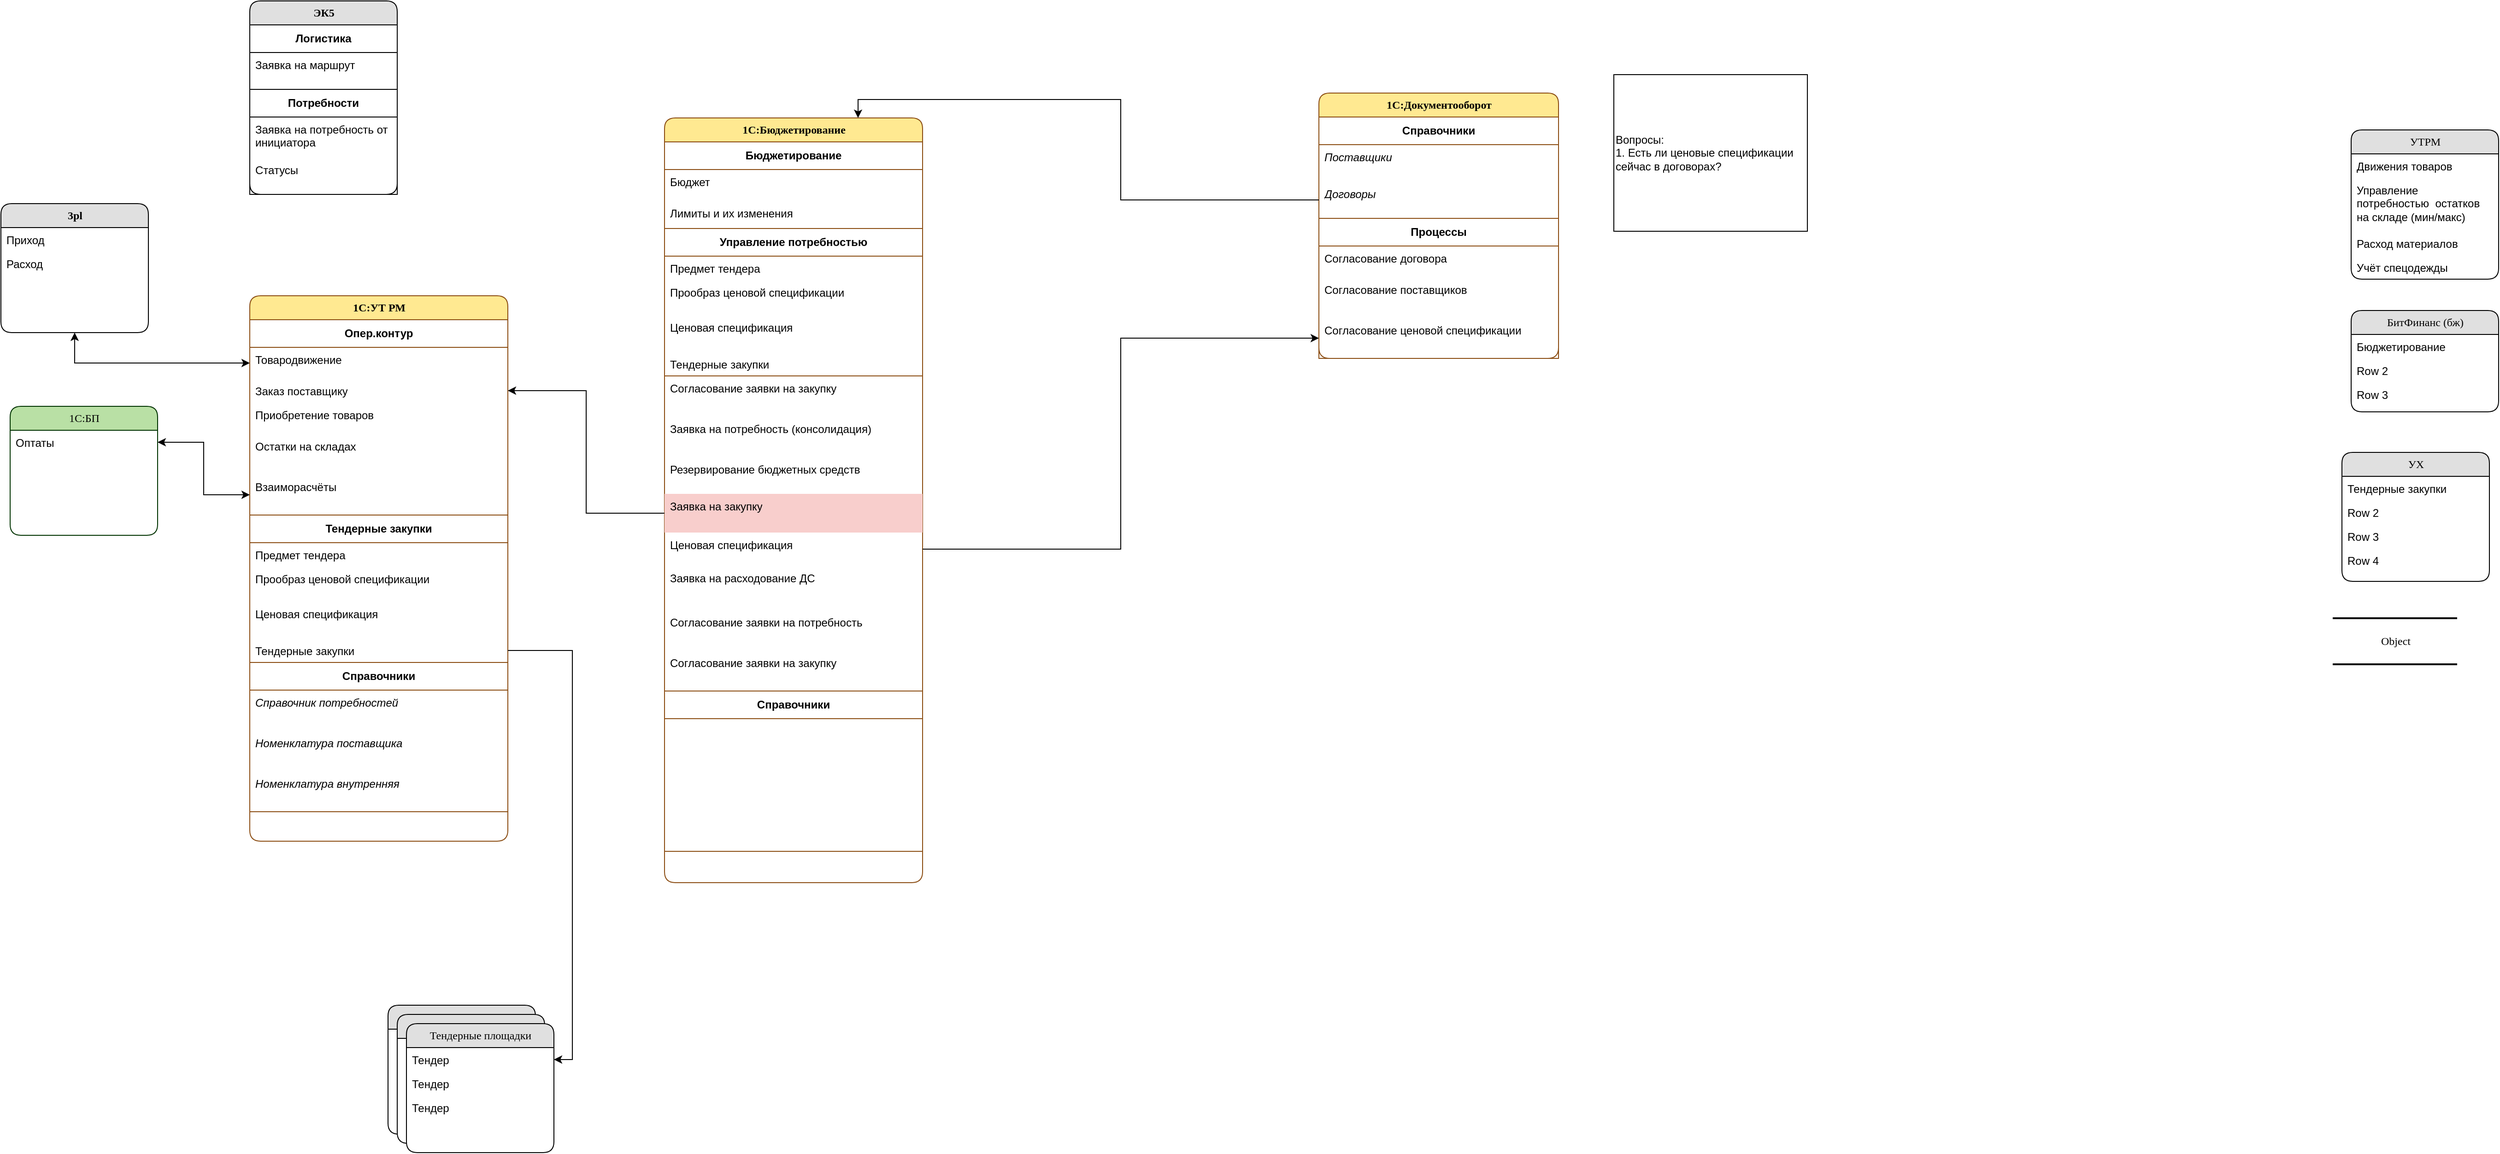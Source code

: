 <mxfile version="22.1.11" type="github">
  <diagram name="Page-1" id="5d7acffa-a066-3a61-03fe-96351882024d">
    <mxGraphModel dx="3193" dy="1829" grid="1" gridSize="10" guides="1" tooltips="1" connect="1" arrows="1" fold="1" page="1" pageScale="1" pageWidth="1100" pageHeight="850" background="#ffffff" math="0" shadow="0">
      <root>
        <mxCell id="0" />
        <mxCell id="1" parent="0" />
        <mxCell id="2debaab0fafb2da2-10" value="Object" style="html=1;rounded=0;shadow=0;comic=0;labelBackgroundColor=none;strokeWidth=2;fontFamily=Verdana;fontSize=12;align=center;shape=mxgraph.ios7ui.horLines;" parent="1" vertex="1">
          <mxGeometry x="2230" y="600" width="135" height="50" as="geometry" />
        </mxCell>
        <mxCell id="21ea969265ad0168-6" value="УТРМ" style="swimlane;html=1;fontStyle=0;childLayout=stackLayout;horizontal=1;startSize=26;fillColor=#e0e0e0;horizontalStack=0;resizeParent=1;resizeLast=0;collapsible=1;marginBottom=0;swimlaneFillColor=#ffffff;align=center;rounded=1;shadow=0;comic=0;labelBackgroundColor=none;strokeWidth=1;fontFamily=Verdana;fontSize=12" parent="1" vertex="1">
          <mxGeometry x="2250" y="70" width="160" height="162" as="geometry" />
        </mxCell>
        <mxCell id="21ea969265ad0168-7" value="Движения товаров" style="text;html=1;strokeColor=none;fillColor=none;spacingLeft=4;spacingRight=4;whiteSpace=wrap;overflow=hidden;rotatable=0;points=[[0,0.5],[1,0.5]];portConstraint=eastwest;" parent="21ea969265ad0168-6" vertex="1">
          <mxGeometry y="26" width="160" height="26" as="geometry" />
        </mxCell>
        <mxCell id="21ea969265ad0168-8" value="Управление потребностью&amp;nbsp; остатков на складе (мин/макс)" style="text;html=1;strokeColor=none;fillColor=none;spacingLeft=4;spacingRight=4;whiteSpace=wrap;overflow=hidden;rotatable=0;points=[[0,0.5],[1,0.5]];portConstraint=eastwest;" parent="21ea969265ad0168-6" vertex="1">
          <mxGeometry y="52" width="160" height="58" as="geometry" />
        </mxCell>
        <mxCell id="21ea969265ad0168-9" value="Расход материалов" style="text;html=1;strokeColor=none;fillColor=none;spacingLeft=4;spacingRight=4;whiteSpace=wrap;overflow=hidden;rotatable=0;points=[[0,0.5],[1,0.5]];portConstraint=eastwest;" parent="21ea969265ad0168-6" vertex="1">
          <mxGeometry y="110" width="160" height="26" as="geometry" />
        </mxCell>
        <mxCell id="-Be9Nho__Xy84-P588cp-5" value="Учёт спецодежды" style="text;html=1;strokeColor=none;fillColor=none;spacingLeft=4;spacingRight=4;whiteSpace=wrap;overflow=hidden;rotatable=0;points=[[0,0.5],[1,0.5]];portConstraint=eastwest;" vertex="1" parent="21ea969265ad0168-6">
          <mxGeometry y="136" width="160" height="26" as="geometry" />
        </mxCell>
        <mxCell id="21ea969265ad0168-14" value="БитФинанс (бж)" style="swimlane;html=1;fontStyle=0;childLayout=stackLayout;horizontal=1;startSize=26;fillColor=#e0e0e0;horizontalStack=0;resizeParent=1;resizeLast=0;collapsible=1;marginBottom=0;swimlaneFillColor=#ffffff;align=center;rounded=1;shadow=0;comic=0;labelBackgroundColor=none;strokeWidth=1;fontFamily=Verdana;fontSize=12" parent="1" vertex="1">
          <mxGeometry x="2250" y="266" width="160" height="110" as="geometry" />
        </mxCell>
        <mxCell id="21ea969265ad0168-15" value="Бюджетирование" style="text;html=1;strokeColor=none;fillColor=none;spacingLeft=4;spacingRight=4;whiteSpace=wrap;overflow=hidden;rotatable=0;points=[[0,0.5],[1,0.5]];portConstraint=eastwest;" parent="21ea969265ad0168-14" vertex="1">
          <mxGeometry y="26" width="160" height="26" as="geometry" />
        </mxCell>
        <mxCell id="21ea969265ad0168-16" value="Row 2" style="text;html=1;strokeColor=none;fillColor=none;spacingLeft=4;spacingRight=4;whiteSpace=wrap;overflow=hidden;rotatable=0;points=[[0,0.5],[1,0.5]];portConstraint=eastwest;" parent="21ea969265ad0168-14" vertex="1">
          <mxGeometry y="52" width="160" height="26" as="geometry" />
        </mxCell>
        <mxCell id="21ea969265ad0168-17" value="Row 3" style="text;html=1;strokeColor=none;fillColor=none;spacingLeft=4;spacingRight=4;whiteSpace=wrap;overflow=hidden;rotatable=0;points=[[0,0.5],[1,0.5]];portConstraint=eastwest;" parent="21ea969265ad0168-14" vertex="1">
          <mxGeometry y="78" width="160" height="26" as="geometry" />
        </mxCell>
        <mxCell id="21ea969265ad0168-18" value="УХ" style="swimlane;html=1;fontStyle=0;childLayout=stackLayout;horizontal=1;startSize=26;fillColor=#e0e0e0;horizontalStack=0;resizeParent=1;resizeLast=0;collapsible=1;marginBottom=0;swimlaneFillColor=#ffffff;align=center;rounded=1;shadow=0;comic=0;labelBackgroundColor=none;strokeWidth=1;fontFamily=Verdana;fontSize=12" parent="1" vertex="1">
          <mxGeometry x="2240" y="420" width="160" height="140" as="geometry" />
        </mxCell>
        <mxCell id="21ea969265ad0168-19" value="Тендерные закупки" style="text;html=1;strokeColor=none;fillColor=none;spacingLeft=4;spacingRight=4;whiteSpace=wrap;overflow=hidden;rotatable=0;points=[[0,0.5],[1,0.5]];portConstraint=eastwest;" parent="21ea969265ad0168-18" vertex="1">
          <mxGeometry y="26" width="160" height="26" as="geometry" />
        </mxCell>
        <mxCell id="21ea969265ad0168-20" value="Row 2" style="text;html=1;strokeColor=none;fillColor=none;spacingLeft=4;spacingRight=4;whiteSpace=wrap;overflow=hidden;rotatable=0;points=[[0,0.5],[1,0.5]];portConstraint=eastwest;" parent="21ea969265ad0168-18" vertex="1">
          <mxGeometry y="52" width="160" height="26" as="geometry" />
        </mxCell>
        <mxCell id="21ea969265ad0168-51" value="Row 3" style="text;html=1;strokeColor=none;fillColor=none;spacingLeft=4;spacingRight=4;whiteSpace=wrap;overflow=hidden;rotatable=0;points=[[0,0.5],[1,0.5]];portConstraint=eastwest;" parent="21ea969265ad0168-18" vertex="1">
          <mxGeometry y="78" width="160" height="26" as="geometry" />
        </mxCell>
        <mxCell id="21ea969265ad0168-21" value="Row 4" style="text;html=1;strokeColor=none;fillColor=none;spacingLeft=4;spacingRight=4;whiteSpace=wrap;overflow=hidden;rotatable=0;points=[[0,0.5],[1,0.5]];portConstraint=eastwest;" parent="21ea969265ad0168-18" vertex="1">
          <mxGeometry y="104" width="160" height="26" as="geometry" />
        </mxCell>
        <mxCell id="-Be9Nho__Xy84-P588cp-6" value="1С:УТ РМ" style="swimlane;html=1;fontStyle=1;childLayout=stackLayout;horizontal=1;startSize=26;fillColor=#FFE991;horizontalStack=0;resizeParent=1;resizeLast=0;collapsible=1;marginBottom=0;swimlaneFillColor=#ffffff;align=center;rounded=1;shadow=0;comic=0;labelBackgroundColor=none;strokeWidth=1;fontFamily=Verdana;fontSize=12;strokeColor=#8B4D13;" vertex="1" parent="1">
          <mxGeometry x="-30" y="250" width="280" height="592" as="geometry" />
        </mxCell>
        <mxCell id="-Be9Nho__Xy84-P588cp-121" value="Опер.контур" style="swimlane;fontStyle=1;childLayout=stackLayout;horizontal=1;startSize=30;horizontalStack=0;resizeParent=1;resizeParentMax=0;resizeLast=0;collapsible=1;marginBottom=0;whiteSpace=wrap;html=1;strokeColor=#8B4D13;" vertex="1" parent="-Be9Nho__Xy84-P588cp-6">
          <mxGeometry y="26" width="280" height="212" as="geometry" />
        </mxCell>
        <mxCell id="-Be9Nho__Xy84-P588cp-94" value="Товародвижение" style="text;html=1;strokeColor=none;fillColor=none;spacingLeft=4;spacingRight=4;whiteSpace=wrap;overflow=hidden;rotatable=0;points=[[0,0.5],[1,0.5]];portConstraint=eastwest;" vertex="1" parent="-Be9Nho__Xy84-P588cp-121">
          <mxGeometry y="30" width="280" height="34" as="geometry" />
        </mxCell>
        <mxCell id="-Be9Nho__Xy84-P588cp-7" value="Заказ поставщику" style="text;html=1;strokeColor=none;fillColor=none;spacingLeft=4;spacingRight=4;whiteSpace=wrap;overflow=hidden;rotatable=0;points=[[0,0.5],[1,0.5]];portConstraint=eastwest;" vertex="1" parent="-Be9Nho__Xy84-P588cp-121">
          <mxGeometry y="64" width="280" height="26" as="geometry" />
        </mxCell>
        <mxCell id="-Be9Nho__Xy84-P588cp-9" value="Приобретение товаров" style="text;html=1;strokeColor=none;fillColor=none;spacingLeft=4;spacingRight=4;whiteSpace=wrap;overflow=hidden;rotatable=0;points=[[0,0.5],[1,0.5]];portConstraint=eastwest;" vertex="1" parent="-Be9Nho__Xy84-P588cp-121">
          <mxGeometry y="90" width="280" height="34" as="geometry" />
        </mxCell>
        <mxCell id="-Be9Nho__Xy84-P588cp-50" value="Остатки на складах" style="text;html=1;strokeColor=none;fillColor=none;spacingLeft=4;spacingRight=4;whiteSpace=wrap;overflow=hidden;rotatable=0;points=[[0,0.5],[1,0.5]];portConstraint=eastwest;" vertex="1" parent="-Be9Nho__Xy84-P588cp-121">
          <mxGeometry y="124" width="280" height="44" as="geometry" />
        </mxCell>
        <mxCell id="-Be9Nho__Xy84-P588cp-92" value="Взаиморасчёты" style="text;html=1;strokeColor=none;fillColor=none;spacingLeft=4;spacingRight=4;whiteSpace=wrap;overflow=hidden;rotatable=0;points=[[0,0.5],[1,0.5]];portConstraint=eastwest;" vertex="1" parent="-Be9Nho__Xy84-P588cp-121">
          <mxGeometry y="168" width="280" height="44" as="geometry" />
        </mxCell>
        <mxCell id="-Be9Nho__Xy84-P588cp-15" value="Тендерные закупки" style="swimlane;fontStyle=1;childLayout=stackLayout;horizontal=1;startSize=30;horizontalStack=0;resizeParent=1;resizeParentMax=0;resizeLast=0;collapsible=1;marginBottom=0;whiteSpace=wrap;html=1;strokeColor=#8B4D13;" vertex="1" parent="-Be9Nho__Xy84-P588cp-6">
          <mxGeometry y="238" width="280" height="160" as="geometry" />
        </mxCell>
        <mxCell id="-Be9Nho__Xy84-P588cp-19" value="Предмет тендера" style="text;html=1;strokeColor=none;fillColor=none;spacingLeft=4;spacingRight=4;whiteSpace=wrap;overflow=hidden;rotatable=0;points=[[0,0.5],[1,0.5]];portConstraint=eastwest;" vertex="1" parent="-Be9Nho__Xy84-P588cp-15">
          <mxGeometry y="30" width="280" height="26" as="geometry" />
        </mxCell>
        <mxCell id="-Be9Nho__Xy84-P588cp-17" value="Прообраз ценовой спецификации" style="text;html=1;strokeColor=none;fillColor=none;spacingLeft=4;spacingRight=4;whiteSpace=wrap;overflow=hidden;rotatable=0;points=[[0,0.5],[1,0.5]];portConstraint=eastwest;" vertex="1" parent="-Be9Nho__Xy84-P588cp-15">
          <mxGeometry y="56" width="280" height="38" as="geometry" />
        </mxCell>
        <mxCell id="-Be9Nho__Xy84-P588cp-87" value="Ценовая спецификация" style="text;html=1;strokeColor=none;fillColor=none;spacingLeft=4;spacingRight=4;whiteSpace=wrap;overflow=hidden;rotatable=0;points=[[0,0.5],[1,0.5]];portConstraint=eastwest;" vertex="1" parent="-Be9Nho__Xy84-P588cp-15">
          <mxGeometry y="94" width="280" height="40" as="geometry" />
        </mxCell>
        <mxCell id="-Be9Nho__Xy84-P588cp-16" value="Тендерные закупки" style="text;html=1;strokeColor=none;fillColor=none;spacingLeft=4;spacingRight=4;whiteSpace=wrap;overflow=hidden;rotatable=0;points=[[0,0.5],[1,0.5]];portConstraint=eastwest;" vertex="1" parent="-Be9Nho__Xy84-P588cp-15">
          <mxGeometry y="134" width="280" height="26" as="geometry" />
        </mxCell>
        <mxCell id="-Be9Nho__Xy84-P588cp-126" value="Справочники" style="swimlane;fontStyle=1;childLayout=stackLayout;horizontal=1;startSize=30;horizontalStack=0;resizeParent=1;resizeParentMax=0;resizeLast=0;collapsible=1;marginBottom=0;whiteSpace=wrap;html=1;strokeColor=#8B4D13;" vertex="1" parent="-Be9Nho__Xy84-P588cp-6">
          <mxGeometry y="398" width="280" height="162" as="geometry" />
        </mxCell>
        <mxCell id="-Be9Nho__Xy84-P588cp-64" value="Справочник потребностей" style="text;html=1;strokeColor=none;fillColor=none;spacingLeft=4;spacingRight=4;whiteSpace=wrap;overflow=hidden;rotatable=0;points=[[0,0.5],[1,0.5]];portConstraint=eastwest;fontStyle=2" vertex="1" parent="-Be9Nho__Xy84-P588cp-126">
          <mxGeometry y="30" width="280" height="44" as="geometry" />
        </mxCell>
        <mxCell id="-Be9Nho__Xy84-P588cp-20" value="Номенклатура поставщика" style="text;html=1;strokeColor=none;fillColor=none;spacingLeft=4;spacingRight=4;whiteSpace=wrap;overflow=hidden;rotatable=0;points=[[0,0.5],[1,0.5]];portConstraint=eastwest;fontStyle=2" vertex="1" parent="-Be9Nho__Xy84-P588cp-126">
          <mxGeometry y="74" width="280" height="44" as="geometry" />
        </mxCell>
        <mxCell id="-Be9Nho__Xy84-P588cp-57" value="Номенклатура внутренняя" style="text;html=1;strokeColor=none;fillColor=none;spacingLeft=4;spacingRight=4;whiteSpace=wrap;overflow=hidden;rotatable=0;points=[[0,0.5],[1,0.5]];portConstraint=eastwest;fontStyle=2" vertex="1" parent="-Be9Nho__Xy84-P588cp-126">
          <mxGeometry y="118" width="280" height="44" as="geometry" />
        </mxCell>
        <mxCell id="-Be9Nho__Xy84-P588cp-11" value="1С:Бюджетирование" style="swimlane;html=1;fontStyle=1;childLayout=stackLayout;horizontal=1;startSize=26;fillColor=#FFE991;horizontalStack=0;resizeParent=1;resizeLast=0;collapsible=1;marginBottom=0;swimlaneFillColor=#ffffff;align=center;rounded=1;shadow=0;comic=0;labelBackgroundColor=none;strokeWidth=1;fontFamily=Verdana;fontSize=12;strokeColor=#8B4D13;" vertex="1" parent="1">
          <mxGeometry x="420" y="57" width="280" height="830" as="geometry" />
        </mxCell>
        <mxCell id="-Be9Nho__Xy84-P588cp-101" value="Бюджетирование" style="swimlane;fontStyle=1;childLayout=stackLayout;horizontal=1;startSize=30;horizontalStack=0;resizeParent=1;resizeParentMax=0;resizeLast=0;collapsible=1;marginBottom=0;whiteSpace=wrap;html=1;strokeColor=#8B4D13;" vertex="1" parent="-Be9Nho__Xy84-P588cp-11">
          <mxGeometry y="26" width="280" height="94" as="geometry" />
        </mxCell>
        <mxCell id="-Be9Nho__Xy84-P588cp-106" value="Бюджет" style="text;html=1;strokeColor=none;fillColor=none;spacingLeft=4;spacingRight=4;whiteSpace=wrap;overflow=hidden;rotatable=0;points=[[0,0.5],[1,0.5]];portConstraint=eastwest;" vertex="1" parent="-Be9Nho__Xy84-P588cp-101">
          <mxGeometry y="30" width="280" height="34" as="geometry" />
        </mxCell>
        <mxCell id="-Be9Nho__Xy84-P588cp-107" value="Лимиты и их изменения" style="text;html=1;strokeColor=none;fillColor=none;spacingLeft=4;spacingRight=4;whiteSpace=wrap;overflow=hidden;rotatable=0;points=[[0,0.5],[1,0.5]];portConstraint=eastwest;" vertex="1" parent="-Be9Nho__Xy84-P588cp-101">
          <mxGeometry y="64" width="280" height="30" as="geometry" />
        </mxCell>
        <mxCell id="-Be9Nho__Xy84-P588cp-112" value="Управление потребностью" style="swimlane;fontStyle=1;childLayout=stackLayout;horizontal=1;startSize=30;horizontalStack=0;resizeParent=1;resizeParentMax=0;resizeLast=0;collapsible=1;marginBottom=0;whiteSpace=wrap;html=1;strokeColor=#8B4D13;" vertex="1" parent="-Be9Nho__Xy84-P588cp-11">
          <mxGeometry y="120" width="280" height="160" as="geometry" />
        </mxCell>
        <mxCell id="-Be9Nho__Xy84-P588cp-113" value="Предмет тендера" style="text;html=1;strokeColor=none;fillColor=none;spacingLeft=4;spacingRight=4;whiteSpace=wrap;overflow=hidden;rotatable=0;points=[[0,0.5],[1,0.5]];portConstraint=eastwest;" vertex="1" parent="-Be9Nho__Xy84-P588cp-112">
          <mxGeometry y="30" width="280" height="26" as="geometry" />
        </mxCell>
        <mxCell id="-Be9Nho__Xy84-P588cp-114" value="Прообраз ценовой спецификации" style="text;html=1;strokeColor=none;fillColor=none;spacingLeft=4;spacingRight=4;whiteSpace=wrap;overflow=hidden;rotatable=0;points=[[0,0.5],[1,0.5]];portConstraint=eastwest;" vertex="1" parent="-Be9Nho__Xy84-P588cp-112">
          <mxGeometry y="56" width="280" height="38" as="geometry" />
        </mxCell>
        <mxCell id="-Be9Nho__Xy84-P588cp-115" value="Ценовая спецификация" style="text;html=1;strokeColor=none;fillColor=none;spacingLeft=4;spacingRight=4;whiteSpace=wrap;overflow=hidden;rotatable=0;points=[[0,0.5],[1,0.5]];portConstraint=eastwest;" vertex="1" parent="-Be9Nho__Xy84-P588cp-112">
          <mxGeometry y="94" width="280" height="40" as="geometry" />
        </mxCell>
        <mxCell id="-Be9Nho__Xy84-P588cp-116" value="Тендерные закупки" style="text;html=1;strokeColor=none;fillColor=none;spacingLeft=4;spacingRight=4;whiteSpace=wrap;overflow=hidden;rotatable=0;points=[[0,0.5],[1,0.5]];portConstraint=eastwest;" vertex="1" parent="-Be9Nho__Xy84-P588cp-112">
          <mxGeometry y="134" width="280" height="26" as="geometry" />
        </mxCell>
        <mxCell id="-Be9Nho__Xy84-P588cp-117" value="Согласование заявки на закупку" style="text;html=1;strokeColor=none;fillColor=none;spacingLeft=4;spacingRight=4;whiteSpace=wrap;overflow=hidden;rotatable=0;points=[[0,0.5],[1,0.5]];portConstraint=eastwest;" vertex="1" parent="-Be9Nho__Xy84-P588cp-11">
          <mxGeometry y="280" width="280" height="44" as="geometry" />
        </mxCell>
        <mxCell id="-Be9Nho__Xy84-P588cp-12" value="Заявка на потребность (консолидация)" style="text;html=1;strokeColor=none;fillColor=none;spacingLeft=4;spacingRight=4;whiteSpace=wrap;overflow=hidden;rotatable=0;points=[[0,0.5],[1,0.5]];portConstraint=eastwest;" vertex="1" parent="-Be9Nho__Xy84-P588cp-11">
          <mxGeometry y="324" width="280" height="44" as="geometry" />
        </mxCell>
        <mxCell id="-Be9Nho__Xy84-P588cp-14" value="Резервирование бюджетных средств" style="text;html=1;strokeColor=none;fillColor=none;spacingLeft=4;spacingRight=4;whiteSpace=wrap;overflow=hidden;rotatable=0;points=[[0,0.5],[1,0.5]];portConstraint=eastwest;" vertex="1" parent="-Be9Nho__Xy84-P588cp-11">
          <mxGeometry y="368" width="280" height="40" as="geometry" />
        </mxCell>
        <mxCell id="-Be9Nho__Xy84-P588cp-51" value="Заявка на закупку" style="text;html=1;strokeColor=none;fillColor=#F8CECC;spacingLeft=4;spacingRight=4;whiteSpace=wrap;overflow=hidden;rotatable=0;points=[[0,0.5],[1,0.5]];portConstraint=eastwest;" vertex="1" parent="-Be9Nho__Xy84-P588cp-11">
          <mxGeometry y="408" width="280" height="42" as="geometry" />
        </mxCell>
        <mxCell id="-Be9Nho__Xy84-P588cp-46" value="Ценовая спецификация" style="text;html=1;strokeColor=none;fillColor=none;spacingLeft=4;spacingRight=4;whiteSpace=wrap;overflow=hidden;rotatable=0;points=[[0,0.5],[1,0.5]];portConstraint=eastwest;" vertex="1" parent="-Be9Nho__Xy84-P588cp-11">
          <mxGeometry y="450" width="280" height="36" as="geometry" />
        </mxCell>
        <mxCell id="-Be9Nho__Xy84-P588cp-13" value="Заявка на расходование ДС" style="text;html=1;strokeColor=none;fillColor=none;spacingLeft=4;spacingRight=4;whiteSpace=wrap;overflow=hidden;rotatable=0;points=[[0,0.5],[1,0.5]];portConstraint=eastwest;" vertex="1" parent="-Be9Nho__Xy84-P588cp-11">
          <mxGeometry y="486" width="280" height="48" as="geometry" />
        </mxCell>
        <mxCell id="-Be9Nho__Xy84-P588cp-66" value="Согласование заявки на потребность" style="text;html=1;strokeColor=none;fillColor=none;spacingLeft=4;spacingRight=4;whiteSpace=wrap;overflow=hidden;rotatable=0;points=[[0,0.5],[1,0.5]];portConstraint=eastwest;" vertex="1" parent="-Be9Nho__Xy84-P588cp-11">
          <mxGeometry y="534" width="280" height="44" as="geometry" />
        </mxCell>
        <mxCell id="-Be9Nho__Xy84-P588cp-67" value="Согласование заявки на закупку" style="text;html=1;strokeColor=none;fillColor=none;spacingLeft=4;spacingRight=4;whiteSpace=wrap;overflow=hidden;rotatable=0;points=[[0,0.5],[1,0.5]];portConstraint=eastwest;" vertex="1" parent="-Be9Nho__Xy84-P588cp-11">
          <mxGeometry y="578" width="280" height="44" as="geometry" />
        </mxCell>
        <mxCell id="-Be9Nho__Xy84-P588cp-132" value="Справочники" style="swimlane;fontStyle=1;childLayout=stackLayout;horizontal=1;startSize=30;horizontalStack=0;resizeParent=1;resizeParentMax=0;resizeLast=0;collapsible=1;marginBottom=0;whiteSpace=wrap;html=1;strokeColor=#8B4D13;" vertex="1" parent="-Be9Nho__Xy84-P588cp-11">
          <mxGeometry y="622" width="280" height="174" as="geometry" />
        </mxCell>
        <mxCell id="-Be9Nho__Xy84-P588cp-21" value="ЭК5" style="swimlane;html=1;fontStyle=1;childLayout=stackLayout;horizontal=1;startSize=26;fillColor=#e0e0e0;horizontalStack=0;resizeParent=1;resizeLast=0;collapsible=1;marginBottom=0;swimlaneFillColor=#ffffff;align=center;rounded=1;shadow=0;comic=0;labelBackgroundColor=none;strokeWidth=1;fontFamily=Verdana;fontSize=12" vertex="1" parent="1">
          <mxGeometry x="-30" y="-70" width="160" height="210" as="geometry" />
        </mxCell>
        <mxCell id="-Be9Nho__Xy84-P588cp-150" value="Логистика" style="swimlane;fontStyle=1;childLayout=stackLayout;horizontal=1;startSize=30;horizontalStack=0;resizeParent=1;resizeParentMax=0;resizeLast=0;collapsible=1;marginBottom=0;whiteSpace=wrap;html=1;" vertex="1" parent="-Be9Nho__Xy84-P588cp-21">
          <mxGeometry y="26" width="160" height="70" as="geometry" />
        </mxCell>
        <mxCell id="-Be9Nho__Xy84-P588cp-110" value="Заявка на маршрут" style="text;html=1;strokeColor=none;fillColor=none;spacingLeft=4;spacingRight=4;whiteSpace=wrap;overflow=hidden;rotatable=0;points=[[0,0.5],[1,0.5]];portConstraint=eastwest;" vertex="1" parent="-Be9Nho__Xy84-P588cp-150">
          <mxGeometry y="30" width="160" height="40" as="geometry" />
        </mxCell>
        <mxCell id="-Be9Nho__Xy84-P588cp-146" value="Потребности" style="swimlane;fontStyle=1;childLayout=stackLayout;horizontal=1;startSize=30;horizontalStack=0;resizeParent=1;resizeParentMax=0;resizeLast=0;collapsible=1;marginBottom=0;whiteSpace=wrap;html=1;" vertex="1" parent="-Be9Nho__Xy84-P588cp-21">
          <mxGeometry y="96" width="160" height="114" as="geometry">
            <mxRectangle y="96" width="160" height="30" as="alternateBounds" />
          </mxGeometry>
        </mxCell>
        <mxCell id="-Be9Nho__Xy84-P588cp-22" value="Заявка на потребность от инициатора" style="text;html=1;strokeColor=none;fillColor=none;spacingLeft=4;spacingRight=4;whiteSpace=wrap;overflow=hidden;rotatable=0;points=[[0,0.5],[1,0.5]];portConstraint=eastwest;" vertex="1" parent="-Be9Nho__Xy84-P588cp-146">
          <mxGeometry y="30" width="160" height="44" as="geometry" />
        </mxCell>
        <mxCell id="-Be9Nho__Xy84-P588cp-99" value="Статусы" style="text;html=1;strokeColor=none;fillColor=none;spacingLeft=4;spacingRight=4;whiteSpace=wrap;overflow=hidden;rotatable=0;points=[[0,0.5],[1,0.5]];portConstraint=eastwest;" vertex="1" parent="-Be9Nho__Xy84-P588cp-146">
          <mxGeometry y="74" width="160" height="40" as="geometry" />
        </mxCell>
        <mxCell id="-Be9Nho__Xy84-P588cp-37" value="1С:БП" style="swimlane;html=1;fontStyle=0;childLayout=stackLayout;horizontal=1;startSize=26;fillColor=#B9E0A5;horizontalStack=0;resizeParent=1;resizeLast=0;collapsible=1;marginBottom=0;swimlaneFillColor=#ffffff;align=center;rounded=1;shadow=0;comic=0;labelBackgroundColor=none;strokeWidth=1;fontFamily=Verdana;fontSize=12;strokeColor=#003300;" vertex="1" parent="1">
          <mxGeometry x="-290" y="370" width="160" height="140" as="geometry" />
        </mxCell>
        <mxCell id="-Be9Nho__Xy84-P588cp-41" value="Оптаты" style="text;html=1;strokeColor=none;fillColor=none;spacingLeft=4;spacingRight=4;whiteSpace=wrap;overflow=hidden;rotatable=0;points=[[0,0.5],[1,0.5]];portConstraint=eastwest;" vertex="1" parent="-Be9Nho__Xy84-P588cp-37">
          <mxGeometry y="26" width="160" height="26" as="geometry" />
        </mxCell>
        <mxCell id="-Be9Nho__Xy84-P588cp-45" value="3pl" style="swimlane;html=1;fontStyle=1;childLayout=stackLayout;horizontal=1;startSize=26;fillColor=#e0e0e0;horizontalStack=0;resizeParent=1;resizeLast=0;collapsible=1;marginBottom=0;swimlaneFillColor=#ffffff;align=center;rounded=1;shadow=0;comic=0;labelBackgroundColor=none;strokeWidth=1;fontFamily=Verdana;fontSize=12" vertex="1" parent="1">
          <mxGeometry x="-300" y="150" width="160" height="140" as="geometry" />
        </mxCell>
        <mxCell id="-Be9Nho__Xy84-P588cp-47" value="Приход" style="text;html=1;strokeColor=none;fillColor=none;spacingLeft=4;spacingRight=4;whiteSpace=wrap;overflow=hidden;rotatable=0;points=[[0,0.5],[1,0.5]];portConstraint=eastwest;" vertex="1" parent="-Be9Nho__Xy84-P588cp-45">
          <mxGeometry y="26" width="160" height="26" as="geometry" />
        </mxCell>
        <mxCell id="-Be9Nho__Xy84-P588cp-48" value="Расход" style="text;html=1;strokeColor=none;fillColor=none;spacingLeft=4;spacingRight=4;whiteSpace=wrap;overflow=hidden;rotatable=0;points=[[0,0.5],[1,0.5]];portConstraint=eastwest;" vertex="1" parent="-Be9Nho__Xy84-P588cp-45">
          <mxGeometry y="52" width="160" height="26" as="geometry" />
        </mxCell>
        <mxCell id="-Be9Nho__Xy84-P588cp-68" value="1С:Документооборот" style="swimlane;html=1;fontStyle=1;childLayout=stackLayout;horizontal=1;startSize=26;fillColor=#FFE991;horizontalStack=0;resizeParent=1;resizeLast=0;collapsible=1;marginBottom=0;swimlaneFillColor=#ffffff;align=center;rounded=1;shadow=0;comic=0;labelBackgroundColor=none;strokeWidth=1;fontFamily=Verdana;fontSize=12;strokeColor=#8B4D13;" vertex="1" parent="1">
          <mxGeometry x="1130" y="30" width="260" height="288" as="geometry" />
        </mxCell>
        <mxCell id="-Be9Nho__Xy84-P588cp-138" value="Справочники" style="swimlane;fontStyle=1;childLayout=stackLayout;horizontal=1;startSize=30;horizontalStack=0;resizeParent=1;resizeParentMax=0;resizeLast=0;collapsible=1;marginBottom=0;whiteSpace=wrap;html=1;strokeColor=#8B4D13;" vertex="1" parent="-Be9Nho__Xy84-P588cp-68">
          <mxGeometry y="26" width="260" height="110" as="geometry" />
        </mxCell>
        <mxCell id="-Be9Nho__Xy84-P588cp-18" value="Поставщики" style="text;html=1;strokeColor=none;fillColor=none;spacingLeft=4;spacingRight=4;whiteSpace=wrap;overflow=hidden;rotatable=0;points=[[0,0.5],[1,0.5]];portConstraint=eastwest;fontStyle=2" vertex="1" parent="-Be9Nho__Xy84-P588cp-138">
          <mxGeometry y="30" width="260" height="40" as="geometry" />
        </mxCell>
        <mxCell id="-Be9Nho__Xy84-P588cp-72" value="Договоры" style="text;html=1;strokeColor=none;fillColor=none;spacingLeft=4;spacingRight=4;whiteSpace=wrap;overflow=hidden;rotatable=0;points=[[0,0.5],[1,0.5]];portConstraint=eastwest;fontStyle=2" vertex="1" parent="-Be9Nho__Xy84-P588cp-138">
          <mxGeometry y="70" width="260" height="40" as="geometry" />
        </mxCell>
        <mxCell id="-Be9Nho__Xy84-P588cp-142" value="Процессы" style="swimlane;fontStyle=1;childLayout=stackLayout;horizontal=1;startSize=30;horizontalStack=0;resizeParent=1;resizeParentMax=0;resizeLast=0;collapsible=1;marginBottom=0;whiteSpace=wrap;html=1;strokeColor=#8B4D13;" vertex="1" parent="-Be9Nho__Xy84-P588cp-68">
          <mxGeometry y="136" width="260" height="152" as="geometry" />
        </mxCell>
        <mxCell id="-Be9Nho__Xy84-P588cp-69" value="Согласование договора" style="text;html=1;strokeColor=none;fillColor=none;spacingLeft=4;spacingRight=4;whiteSpace=wrap;overflow=hidden;rotatable=0;points=[[0,0.5],[1,0.5]];portConstraint=eastwest;" vertex="1" parent="-Be9Nho__Xy84-P588cp-142">
          <mxGeometry y="30" width="260" height="34" as="geometry" />
        </mxCell>
        <mxCell id="-Be9Nho__Xy84-P588cp-86" value="Согласование поставщиков" style="text;html=1;strokeColor=none;fillColor=none;spacingLeft=4;spacingRight=4;whiteSpace=wrap;overflow=hidden;rotatable=0;points=[[0,0.5],[1,0.5]];portConstraint=eastwest;fontStyle=0" vertex="1" parent="-Be9Nho__Xy84-P588cp-142">
          <mxGeometry y="64" width="260" height="44" as="geometry" />
        </mxCell>
        <mxCell id="-Be9Nho__Xy84-P588cp-70" value="Согласование ценовой спецификации" style="text;html=1;strokeColor=none;fillColor=none;spacingLeft=4;spacingRight=4;whiteSpace=wrap;overflow=hidden;rotatable=0;points=[[0,0.5],[1,0.5]];portConstraint=eastwest;" vertex="1" parent="-Be9Nho__Xy84-P588cp-142">
          <mxGeometry y="108" width="260" height="44" as="geometry" />
        </mxCell>
        <mxCell id="-Be9Nho__Xy84-P588cp-71" style="edgeStyle=orthogonalEdgeStyle;rounded=0;orthogonalLoop=1;jettySize=auto;html=1;" edge="1" parent="1" source="-Be9Nho__Xy84-P588cp-46" target="-Be9Nho__Xy84-P588cp-70">
          <mxGeometry relative="1" as="geometry" />
        </mxCell>
        <mxCell id="-Be9Nho__Xy84-P588cp-73" style="edgeStyle=orthogonalEdgeStyle;rounded=0;orthogonalLoop=1;jettySize=auto;html=1;" edge="1" parent="1" source="-Be9Nho__Xy84-P588cp-51" target="-Be9Nho__Xy84-P588cp-7">
          <mxGeometry relative="1" as="geometry" />
        </mxCell>
        <mxCell id="-Be9Nho__Xy84-P588cp-74" value="Вопросы:&lt;br&gt;1. Есть ли ценовые спецификации сейчас в договорах?" style="rounded=0;whiteSpace=wrap;html=1;align=left;" vertex="1" parent="1">
          <mxGeometry x="1450" y="10" width="210" height="170" as="geometry" />
        </mxCell>
        <mxCell id="-Be9Nho__Xy84-P588cp-83" value="" style="group" vertex="1" connectable="0" parent="1">
          <mxGeometry x="120" y="1020" width="180" height="160" as="geometry" />
        </mxCell>
        <mxCell id="-Be9Nho__Xy84-P588cp-75" value="" style="swimlane;html=1;fontStyle=0;childLayout=stackLayout;horizontal=1;startSize=26;fillColor=#e0e0e0;horizontalStack=0;resizeParent=1;resizeLast=0;collapsible=1;marginBottom=0;swimlaneFillColor=#ffffff;align=center;rounded=1;shadow=0;comic=0;labelBackgroundColor=none;strokeWidth=1;fontFamily=Verdana;fontSize=12" vertex="1" parent="-Be9Nho__Xy84-P588cp-83">
          <mxGeometry width="160" height="140" as="geometry" />
        </mxCell>
        <mxCell id="-Be9Nho__Xy84-P588cp-79" value="" style="swimlane;html=1;fontStyle=0;childLayout=stackLayout;horizontal=1;startSize=26;fillColor=#e0e0e0;horizontalStack=0;resizeParent=1;resizeLast=0;collapsible=1;marginBottom=0;swimlaneFillColor=#ffffff;align=center;rounded=1;shadow=0;comic=0;labelBackgroundColor=none;strokeWidth=1;fontFamily=Verdana;fontSize=12" vertex="1" parent="-Be9Nho__Xy84-P588cp-83">
          <mxGeometry x="10" y="10" width="160" height="140" as="geometry" />
        </mxCell>
        <mxCell id="-Be9Nho__Xy84-P588cp-81" value="Тендерные площадки" style="swimlane;html=1;fontStyle=0;childLayout=stackLayout;horizontal=1;startSize=26;fillColor=#e0e0e0;horizontalStack=0;resizeParent=1;resizeLast=0;collapsible=1;marginBottom=0;swimlaneFillColor=#ffffff;align=center;rounded=1;shadow=0;comic=0;labelBackgroundColor=none;strokeWidth=1;fontFamily=Verdana;fontSize=12" vertex="1" parent="-Be9Nho__Xy84-P588cp-83">
          <mxGeometry x="20" y="20" width="160" height="140" as="geometry" />
        </mxCell>
        <mxCell id="-Be9Nho__Xy84-P588cp-82" value="Тендер" style="text;html=1;strokeColor=none;fillColor=none;spacingLeft=4;spacingRight=4;whiteSpace=wrap;overflow=hidden;rotatable=0;points=[[0,0.5],[1,0.5]];portConstraint=eastwest;" vertex="1" parent="-Be9Nho__Xy84-P588cp-81">
          <mxGeometry y="26" width="160" height="26" as="geometry" />
        </mxCell>
        <mxCell id="-Be9Nho__Xy84-P588cp-88" value="Тендер" style="text;html=1;strokeColor=none;fillColor=none;spacingLeft=4;spacingRight=4;whiteSpace=wrap;overflow=hidden;rotatable=0;points=[[0,0.5],[1,0.5]];portConstraint=eastwest;" vertex="1" parent="-Be9Nho__Xy84-P588cp-81">
          <mxGeometry y="52" width="160" height="26" as="geometry" />
        </mxCell>
        <mxCell id="-Be9Nho__Xy84-P588cp-89" value="Тендер" style="text;html=1;strokeColor=none;fillColor=none;spacingLeft=4;spacingRight=4;whiteSpace=wrap;overflow=hidden;rotatable=0;points=[[0,0.5],[1,0.5]];portConstraint=eastwest;" vertex="1" parent="-Be9Nho__Xy84-P588cp-81">
          <mxGeometry y="78" width="160" height="26" as="geometry" />
        </mxCell>
        <mxCell id="-Be9Nho__Xy84-P588cp-90" style="edgeStyle=orthogonalEdgeStyle;rounded=0;orthogonalLoop=1;jettySize=auto;html=1;entryX=0.75;entryY=0;entryDx=0;entryDy=0;" edge="1" parent="1" source="-Be9Nho__Xy84-P588cp-72" target="-Be9Nho__Xy84-P588cp-11">
          <mxGeometry relative="1" as="geometry" />
        </mxCell>
        <mxCell id="-Be9Nho__Xy84-P588cp-97" style="edgeStyle=orthogonalEdgeStyle;rounded=0;orthogonalLoop=1;jettySize=auto;html=1;endArrow=classic;startArrow=classic;" edge="1" parent="1" source="-Be9Nho__Xy84-P588cp-92" target="-Be9Nho__Xy84-P588cp-41">
          <mxGeometry relative="1" as="geometry" />
        </mxCell>
        <mxCell id="-Be9Nho__Xy84-P588cp-118" style="edgeStyle=orthogonalEdgeStyle;rounded=0;orthogonalLoop=1;jettySize=auto;html=1;endArrow=classic;startArrow=classic;" edge="1" parent="1" source="-Be9Nho__Xy84-P588cp-94" target="-Be9Nho__Xy84-P588cp-45">
          <mxGeometry relative="1" as="geometry">
            <mxPoint x="-40" y="200" as="sourcePoint" />
          </mxGeometry>
        </mxCell>
        <mxCell id="-Be9Nho__Xy84-P588cp-120" style="edgeStyle=orthogonalEdgeStyle;rounded=0;orthogonalLoop=1;jettySize=auto;html=1;entryX=1;entryY=0.5;entryDx=0;entryDy=0;" edge="1" parent="1" source="-Be9Nho__Xy84-P588cp-16" target="-Be9Nho__Xy84-P588cp-82">
          <mxGeometry relative="1" as="geometry" />
        </mxCell>
      </root>
    </mxGraphModel>
  </diagram>
</mxfile>
